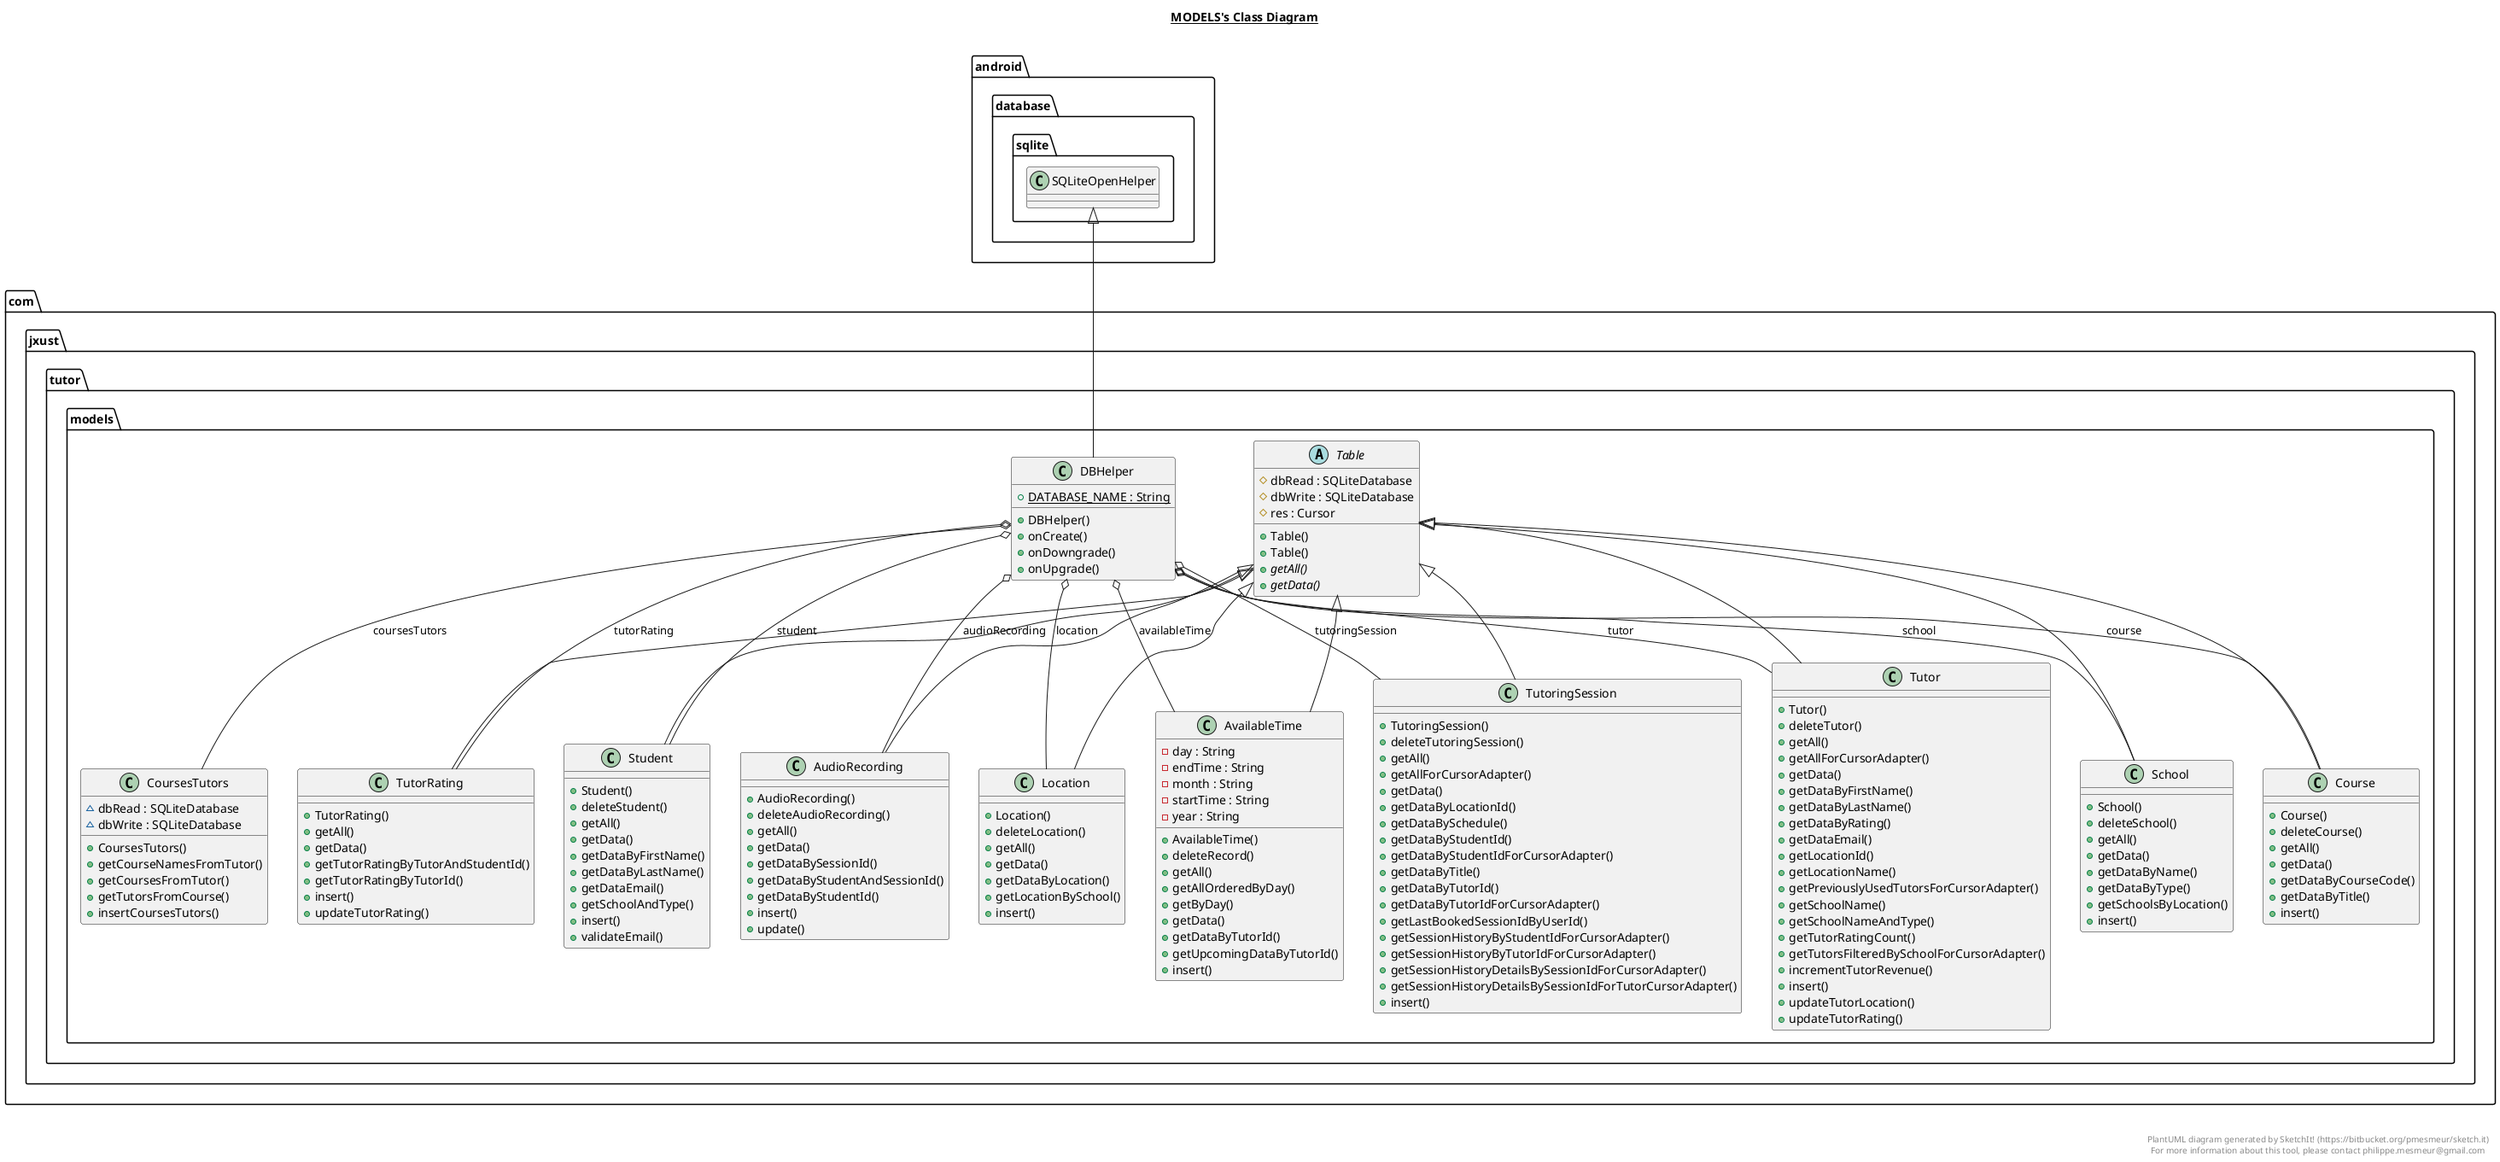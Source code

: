 @startuml

title __MODELS's Class Diagram__\n

  namespace com.jxust.tutor {
    namespace models {
      class com.jxust.tutor.models.AudioRecording {
          + AudioRecording()
          + deleteAudioRecording()
          + getAll()
          + getData()
          + getDataBySessionId()
          + getDataByStudentAndSessionId()
          + getDataByStudentId()
          + insert()
          + update()
      }
    }
  }
  

  namespace com.jxust.tutor {
    namespace models {
      class com.jxust.tutor.models.AvailableTime {
          - day : String
          - endTime : String
          - month : String
          - startTime : String
          - year : String
          + AvailableTime()
          + deleteRecord()
          + getAll()
          + getAllOrderedByDay()
          + getByDay()
          + getData()
          + getDataByTutorId()
          + getUpcomingDataByTutorId()
          + insert()
      }
    }
  }
  

  namespace com.jxust.tutor {
    namespace models {
      class com.jxust.tutor.models.Course {
          + Course()
          + deleteCourse()
          + getAll()
          + getData()
          + getDataByCourseCode()
          + getDataByTitle()
          + insert()
      }
    }
  }
  

  namespace com.jxust.tutor {
    namespace models {
      class com.jxust.tutor.models.CoursesTutors {
          ~ dbRead : SQLiteDatabase
          ~ dbWrite : SQLiteDatabase
          + CoursesTutors()
          + getCourseNamesFromTutor()
          + getCoursesFromTutor()
          + getTutorsFromCourse()
          + insertCoursesTutors()
      }
    }
  }
  

  namespace com.jxust.tutor {
    namespace models {
      class com.jxust.tutor.models.DBHelper {
          {static} + DATABASE_NAME : String
          + DBHelper()
          + onCreate()
          + onDowngrade()
          + onUpgrade()
      }
    }
  }
  

  namespace com.jxust.tutor {
    namespace models {
      class com.jxust.tutor.models.Location {
          + Location()
          + deleteLocation()
          + getAll()
          + getData()
          + getDataByLocation()
          + getLocationBySchool()
          + insert()
      }
    }
  }
  

  namespace com.jxust.tutor {
    namespace models {
      class com.jxust.tutor.models.School {
          + School()
          + deleteSchool()
          + getAll()
          + getData()
          + getDataByName()
          + getDataByType()
          + getSchoolsByLocation()
          + insert()
      }
    }
  }
  

  namespace com.jxust.tutor {
    namespace models {
      class com.jxust.tutor.models.Student {
          + Student()
          + deleteStudent()
          + getAll()
          + getData()
          + getDataByFirstName()
          + getDataByLastName()
          + getDataEmail()
          + getSchoolAndType()
          + insert()
          + validateEmail()
      }
    }
  }
  

  namespace com.jxust.tutor {
    namespace models {
      abstract class com.jxust.tutor.models.Table {
          # dbRead : SQLiteDatabase
          # dbWrite : SQLiteDatabase
          # res : Cursor
          + Table()
          + Table()
          {abstract} + getAll()
          {abstract} + getData()
      }
    }
  }
  

  namespace com.jxust.tutor {
    namespace models {
      class com.jxust.tutor.models.Tutor {
          + Tutor()
          + deleteTutor()
          + getAll()
          + getAllForCursorAdapter()
          + getData()
          + getDataByFirstName()
          + getDataByLastName()
          + getDataByRating()
          + getDataEmail()
          + getLocationId()
          + getLocationName()
          + getPreviouslyUsedTutorsForCursorAdapter()
          + getSchoolName()
          + getSchoolNameAndType()
          + getTutorRatingCount()
          + getTutorsFilteredBySchoolForCursorAdapter()
          + incrementTutorRevenue()
          + insert()
          + updateTutorLocation()
          + updateTutorRating()
      }
    }
  }
  

  namespace com.jxust.tutor {
    namespace models {
      class com.jxust.tutor.models.TutorRating {
          + TutorRating()
          + getAll()
          + getData()
          + getTutorRatingByTutorAndStudentId()
          + getTutorRatingByTutorId()
          + insert()
          + updateTutorRating()
      }
    }
  }
  

  namespace com.jxust.tutor {
    namespace models {
      class com.jxust.tutor.models.TutoringSession {
          + TutoringSession()
          + deleteTutoringSession()
          + getAll()
          + getAllForCursorAdapter()
          + getData()
          + getDataByLocationId()
          + getDataBySchedule()
          + getDataByStudentId()
          + getDataByStudentIdForCursorAdapter()
          + getDataByTitle()
          + getDataByTutorId()
          + getDataByTutorIdForCursorAdapter()
          + getLastBookedSessionIdByUserId()
          + getSessionHistoryByStudentIdForCursorAdapter()
          + getSessionHistoryByTutorIdForCursorAdapter()
          + getSessionHistoryDetailsBySessionIdForCursorAdapter()
          + getSessionHistoryDetailsBySessionIdForTutorCursorAdapter()
          + insert()
      }
    }
  }
  

  com.jxust.tutor.models.AudioRecording -up-|> com.jxust.tutor.models.Table
  com.jxust.tutor.models.AvailableTime -up-|> com.jxust.tutor.models.Table
  com.jxust.tutor.models.Course -up-|> com.jxust.tutor.models.Table
  com.jxust.tutor.models.DBHelper -up-|> android.database.sqlite.SQLiteOpenHelper
  com.jxust.tutor.models.DBHelper o-- com.jxust.tutor.models.AudioRecording : audioRecording
  com.jxust.tutor.models.DBHelper o-- com.jxust.tutor.models.AvailableTime : availableTime
  com.jxust.tutor.models.DBHelper o-- com.jxust.tutor.models.Course : course
  com.jxust.tutor.models.DBHelper o-- com.jxust.tutor.models.CoursesTutors : coursesTutors
  com.jxust.tutor.models.DBHelper o-- com.jxust.tutor.models.Location : location
  com.jxust.tutor.models.DBHelper o-- com.jxust.tutor.models.School : school
  com.jxust.tutor.models.DBHelper o-- com.jxust.tutor.models.Student : student
  com.jxust.tutor.models.DBHelper o-- com.jxust.tutor.models.Tutor : tutor
  com.jxust.tutor.models.DBHelper o-- com.jxust.tutor.models.TutorRating : tutorRating
  com.jxust.tutor.models.DBHelper o-- com.jxust.tutor.models.TutoringSession : tutoringSession
  com.jxust.tutor.models.Location -up-|> com.jxust.tutor.models.Table
  com.jxust.tutor.models.School -up-|> com.jxust.tutor.models.Table
  com.jxust.tutor.models.Student -up-|> com.jxust.tutor.models.Table
  com.jxust.tutor.models.Tutor -up-|> com.jxust.tutor.models.Table
  com.jxust.tutor.models.TutorRating -up-|> com.jxust.tutor.models.Table
  com.jxust.tutor.models.TutoringSession -up-|> com.jxust.tutor.models.Table


right footer


PlantUML diagram generated by SketchIt! (https://bitbucket.org/pmesmeur/sketch.it)
For more information about this tool, please contact philippe.mesmeur@gmail.com
endfooter

@enduml
